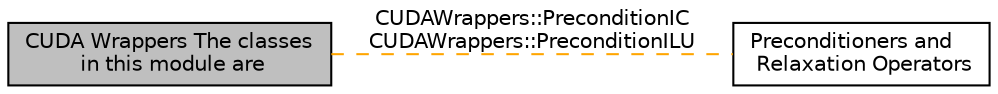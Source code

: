 digraph "CUDA Wrappers The classes in this module are"
{
  edge [fontname="Helvetica",fontsize="10",labelfontname="Helvetica",labelfontsize="10"];
  node [fontname="Helvetica",fontsize="10",shape=box];
  rankdir=LR;
  Node2 [label="Preconditioners and\l Relaxation Operators",height=0.2,width=0.4,color="black", fillcolor="white", style="filled",URL="$group__Preconditioners.html",tooltip=" "];
  Node1 [label="CUDA Wrappers The classes\l in this module are",height=0.2,width=0.4,color="black", fillcolor="grey75", style="filled", fontcolor="black",tooltip="concerned with the description of features to be run on GPUs using CUDA."];
  Node1->Node2 [shape=plaintext, label="CUDAWrappers::PreconditionIC\nCUDAWrappers::PreconditionILU", color="orange", dir="none", style="dashed"];
}
